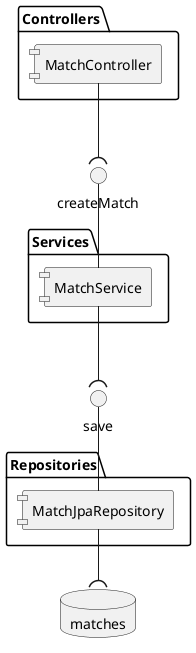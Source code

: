 @startuml
skinparam componentStyle uml1
skinparam linetype polyline

database "matches"

package "Controllers" {
[MatchController]
}
[MatchController] --(createMatch

package "Services" {
createMatch -- [MatchService]
}

[MatchService] --( save

package "Repositories" {
[MatchJpaRepository] --( matches
save --[MatchJpaRepository]
}
@enduml